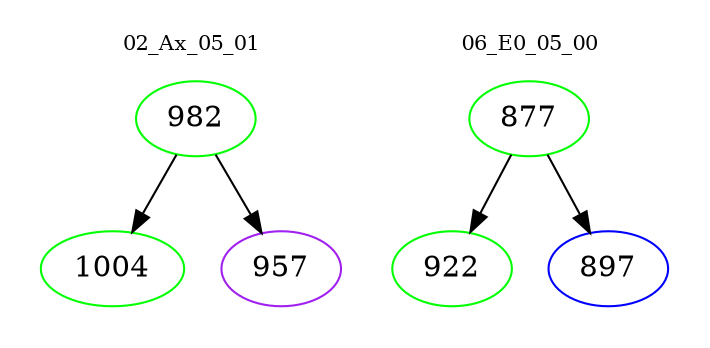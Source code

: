 digraph{
subgraph cluster_0 {
color = white
label = "02_Ax_05_01";
fontsize=10;
T0_982 [label="982", color="green"]
T0_982 -> T0_1004 [color="black"]
T0_1004 [label="1004", color="green"]
T0_982 -> T0_957 [color="black"]
T0_957 [label="957", color="purple"]
}
subgraph cluster_1 {
color = white
label = "06_E0_05_00";
fontsize=10;
T1_877 [label="877", color="green"]
T1_877 -> T1_922 [color="black"]
T1_922 [label="922", color="green"]
T1_877 -> T1_897 [color="black"]
T1_897 [label="897", color="blue"]
}
}
